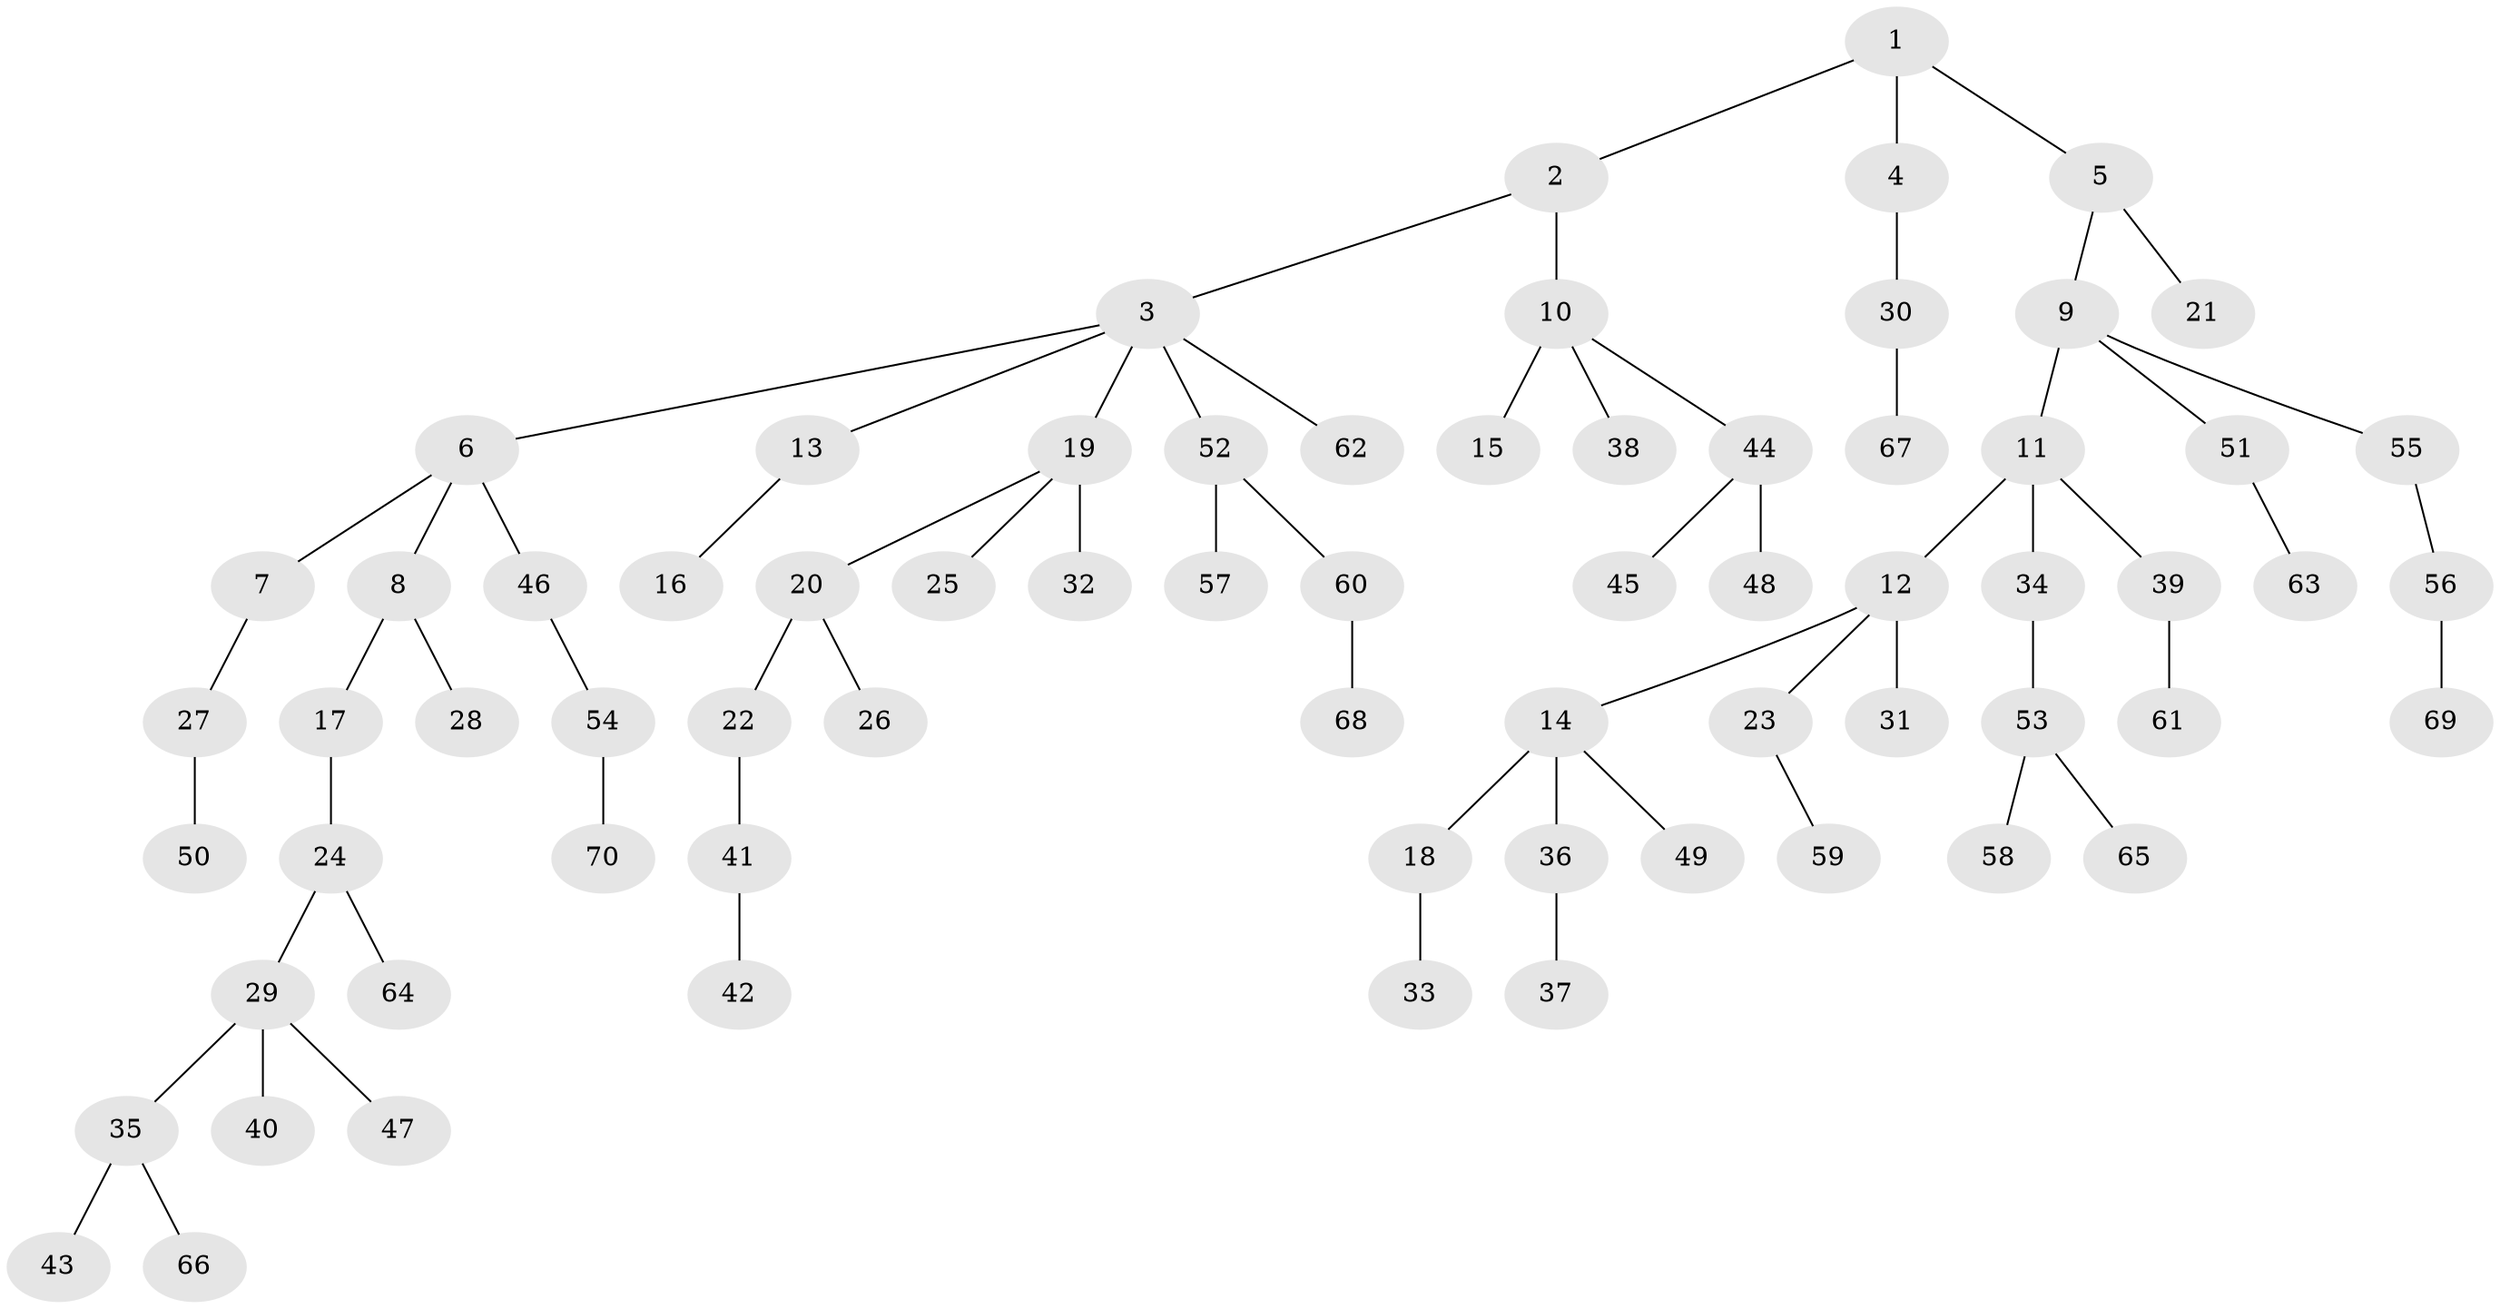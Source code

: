 // original degree distribution, {4: 0.05970149253731343, 6: 0.014925373134328358, 3: 0.14925373134328357, 5: 0.03731343283582089, 2: 0.23880597014925373, 1: 0.4925373134328358, 7: 0.007462686567164179}
// Generated by graph-tools (version 1.1) at 2025/36/03/09/25 02:36:49]
// undirected, 70 vertices, 69 edges
graph export_dot {
graph [start="1"]
  node [color=gray90,style=filled];
  1;
  2;
  3;
  4;
  5;
  6;
  7;
  8;
  9;
  10;
  11;
  12;
  13;
  14;
  15;
  16;
  17;
  18;
  19;
  20;
  21;
  22;
  23;
  24;
  25;
  26;
  27;
  28;
  29;
  30;
  31;
  32;
  33;
  34;
  35;
  36;
  37;
  38;
  39;
  40;
  41;
  42;
  43;
  44;
  45;
  46;
  47;
  48;
  49;
  50;
  51;
  52;
  53;
  54;
  55;
  56;
  57;
  58;
  59;
  60;
  61;
  62;
  63;
  64;
  65;
  66;
  67;
  68;
  69;
  70;
  1 -- 2 [weight=1.0];
  1 -- 4 [weight=1.0];
  1 -- 5 [weight=1.0];
  2 -- 3 [weight=1.0];
  2 -- 10 [weight=1.0];
  3 -- 6 [weight=1.0];
  3 -- 13 [weight=1.0];
  3 -- 19 [weight=1.0];
  3 -- 52 [weight=1.0];
  3 -- 62 [weight=1.0];
  4 -- 30 [weight=1.0];
  5 -- 9 [weight=1.0];
  5 -- 21 [weight=2.0];
  6 -- 7 [weight=1.0];
  6 -- 8 [weight=1.0];
  6 -- 46 [weight=1.0];
  7 -- 27 [weight=1.0];
  8 -- 17 [weight=2.0];
  8 -- 28 [weight=1.0];
  9 -- 11 [weight=1.0];
  9 -- 51 [weight=1.0];
  9 -- 55 [weight=1.0];
  10 -- 15 [weight=2.0];
  10 -- 38 [weight=1.0];
  10 -- 44 [weight=1.0];
  11 -- 12 [weight=1.0];
  11 -- 34 [weight=2.0];
  11 -- 39 [weight=1.0];
  12 -- 14 [weight=1.0];
  12 -- 23 [weight=1.0];
  12 -- 31 [weight=1.0];
  13 -- 16 [weight=1.0];
  14 -- 18 [weight=2.0];
  14 -- 36 [weight=1.0];
  14 -- 49 [weight=1.0];
  17 -- 24 [weight=1.0];
  18 -- 33 [weight=2.0];
  19 -- 20 [weight=1.0];
  19 -- 25 [weight=1.0];
  19 -- 32 [weight=3.0];
  20 -- 22 [weight=1.0];
  20 -- 26 [weight=2.0];
  22 -- 41 [weight=1.0];
  23 -- 59 [weight=1.0];
  24 -- 29 [weight=1.0];
  24 -- 64 [weight=1.0];
  27 -- 50 [weight=1.0];
  29 -- 35 [weight=1.0];
  29 -- 40 [weight=2.0];
  29 -- 47 [weight=1.0];
  30 -- 67 [weight=1.0];
  34 -- 53 [weight=1.0];
  35 -- 43 [weight=1.0];
  35 -- 66 [weight=1.0];
  36 -- 37 [weight=2.0];
  39 -- 61 [weight=1.0];
  41 -- 42 [weight=1.0];
  44 -- 45 [weight=1.0];
  44 -- 48 [weight=1.0];
  46 -- 54 [weight=1.0];
  51 -- 63 [weight=1.0];
  52 -- 57 [weight=2.0];
  52 -- 60 [weight=1.0];
  53 -- 58 [weight=1.0];
  53 -- 65 [weight=1.0];
  54 -- 70 [weight=1.0];
  55 -- 56 [weight=1.0];
  56 -- 69 [weight=1.0];
  60 -- 68 [weight=1.0];
}
